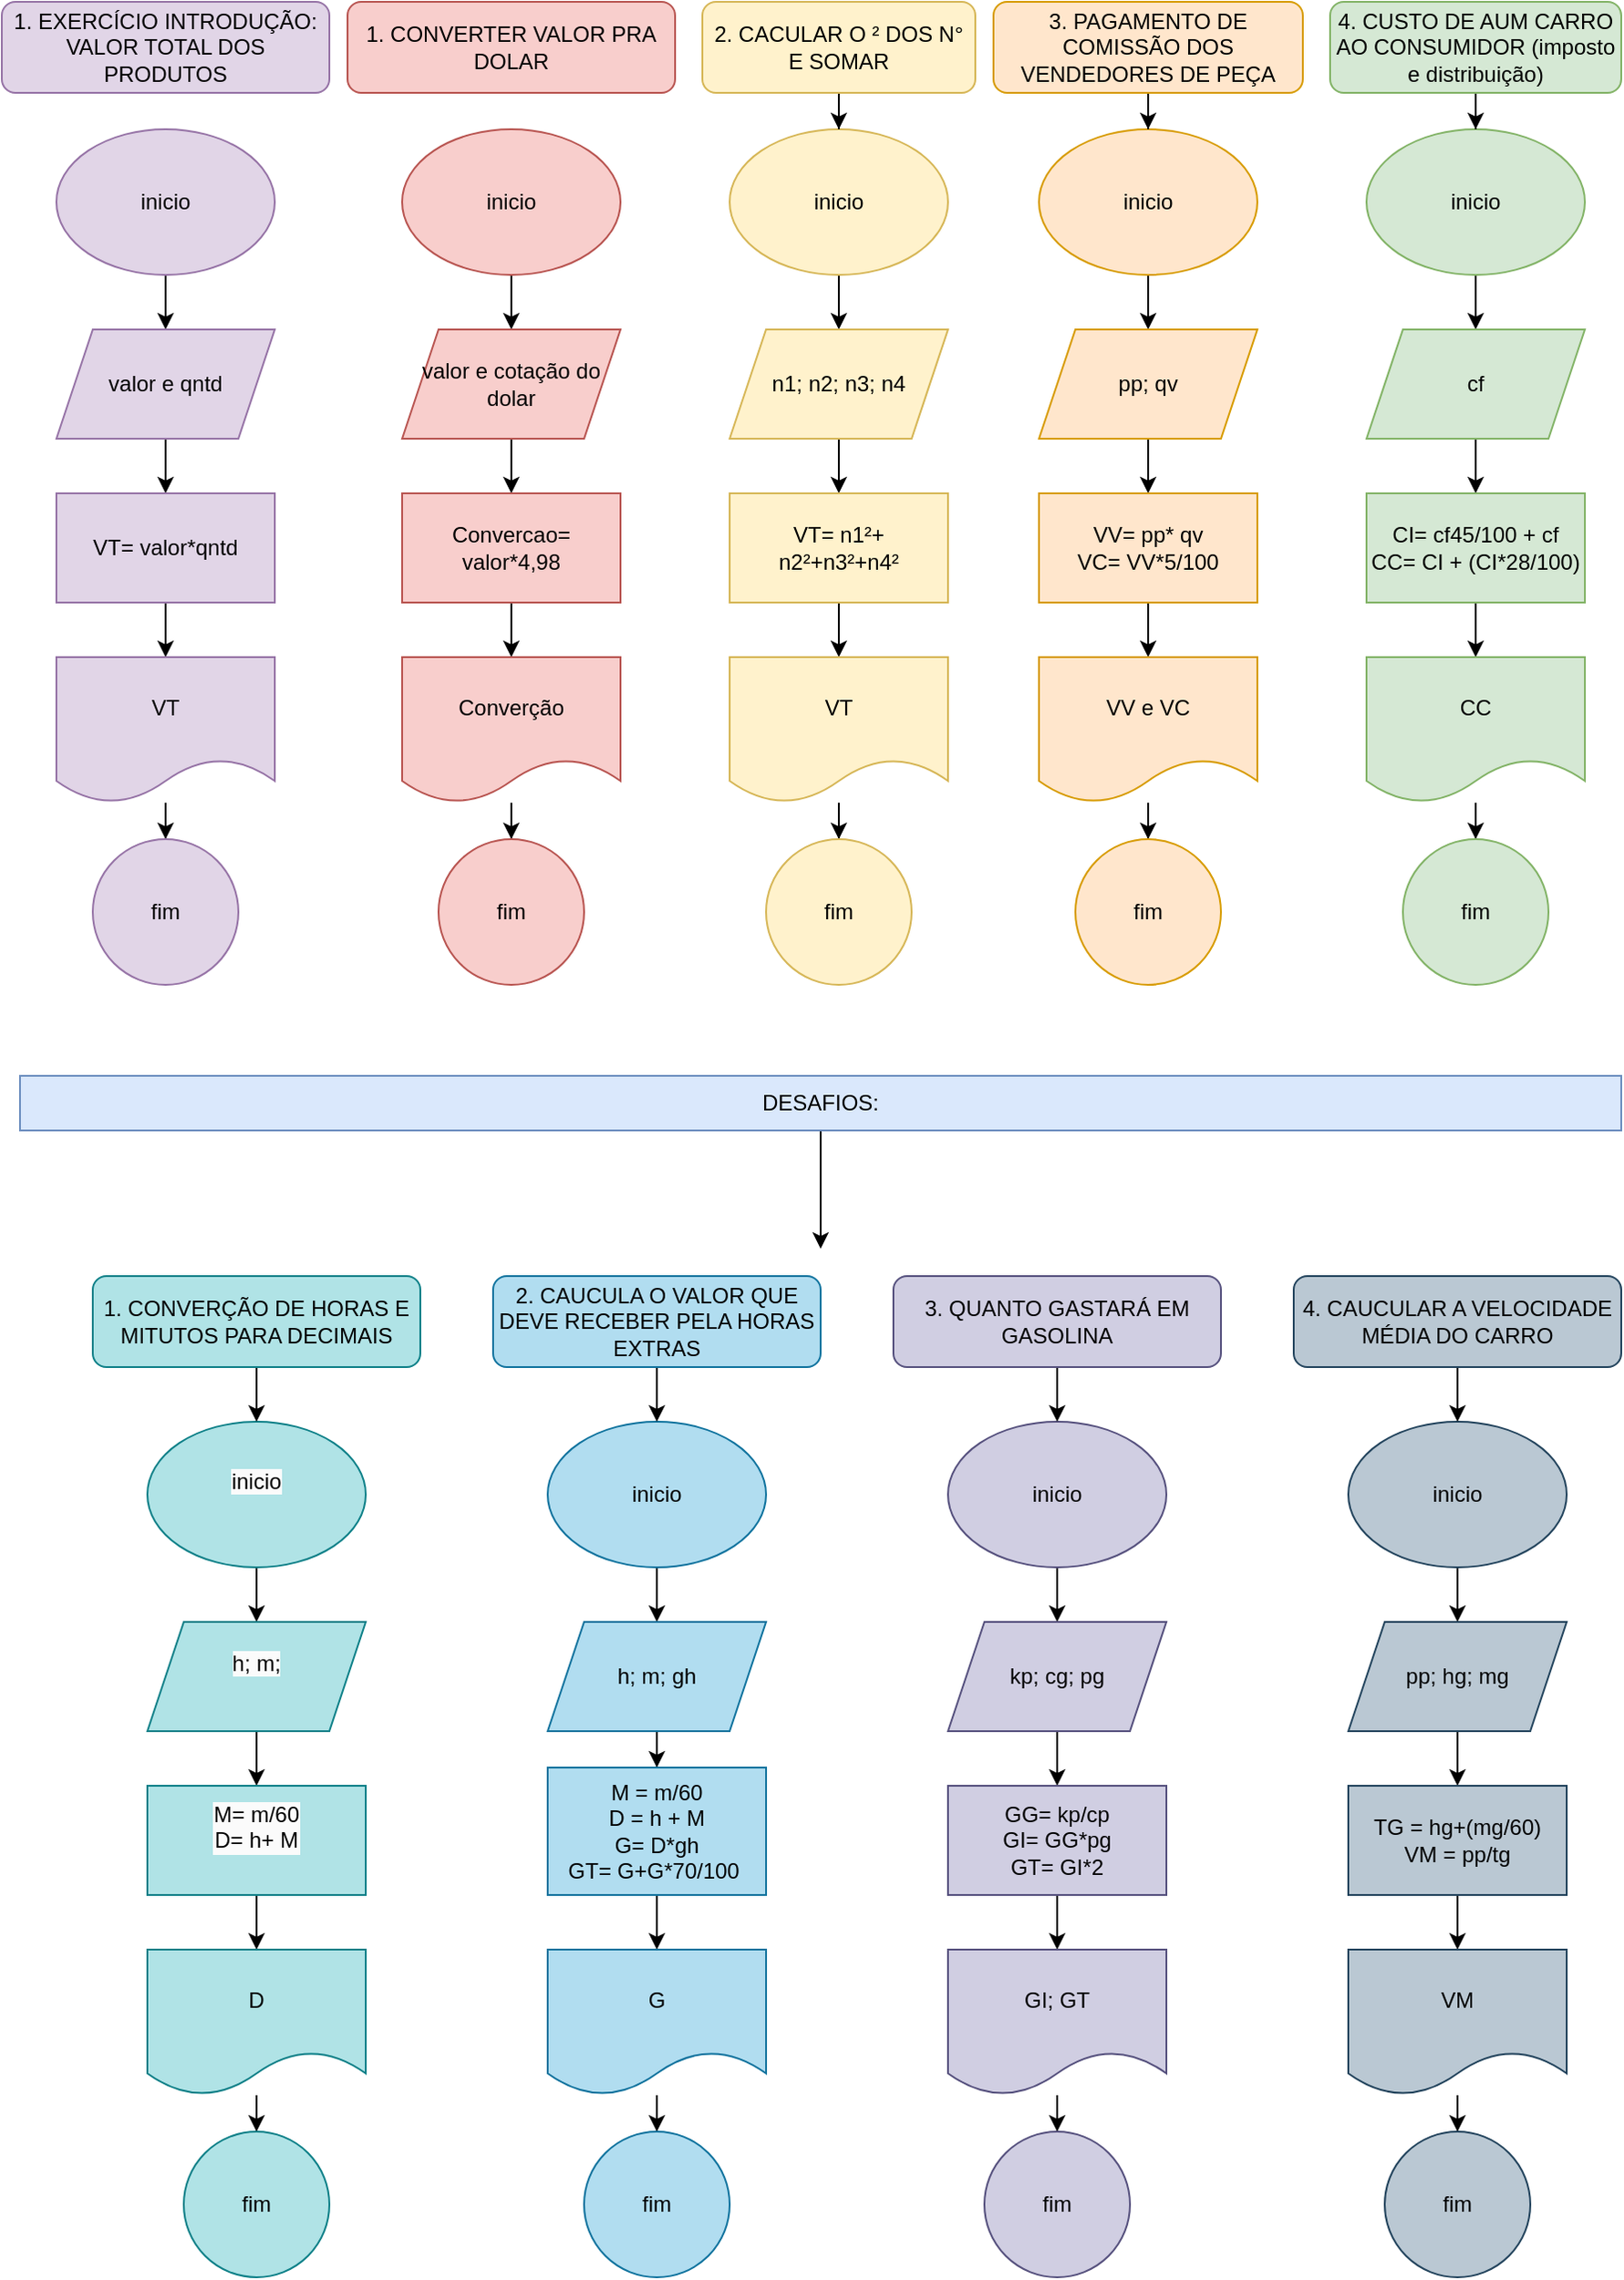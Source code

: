 <mxfile version="24.0.7" type="google">
  <diagram name="Página-1" id="Nj-HuNV6N8RTO6shMoBg">
    <mxGraphModel grid="1" page="1" gridSize="10" guides="1" tooltips="1" connect="1" arrows="1" fold="1" pageScale="1" pageWidth="827" pageHeight="1169" math="0" shadow="0">
      <root>
        <mxCell id="0" />
        <mxCell id="1" parent="0" />
        <mxCell id="3qxCGrx13xXiOVhxMpyo-7" value="" style="edgeStyle=orthogonalEdgeStyle;rounded=0;orthogonalLoop=1;jettySize=auto;html=1;" edge="1" parent="1" source="3qxCGrx13xXiOVhxMpyo-1" target="3qxCGrx13xXiOVhxMpyo-6">
          <mxGeometry relative="1" as="geometry" />
        </mxCell>
        <mxCell id="3qxCGrx13xXiOVhxMpyo-1" value="inicio" style="ellipse;whiteSpace=wrap;html=1;fillColor=#e1d5e7;strokeColor=#9673a6;" vertex="1" parent="1">
          <mxGeometry x="60" y="40" width="120" height="80" as="geometry" />
        </mxCell>
        <mxCell id="3qxCGrx13xXiOVhxMpyo-9" value="" style="edgeStyle=orthogonalEdgeStyle;rounded=0;orthogonalLoop=1;jettySize=auto;html=1;" edge="1" parent="1" source="3qxCGrx13xXiOVhxMpyo-6" target="3qxCGrx13xXiOVhxMpyo-8">
          <mxGeometry relative="1" as="geometry" />
        </mxCell>
        <mxCell id="3qxCGrx13xXiOVhxMpyo-6" value="valor e qntd" style="shape=parallelogram;perimeter=parallelogramPerimeter;whiteSpace=wrap;html=1;fixedSize=1;fillColor=#e1d5e7;strokeColor=#9673a6;" vertex="1" parent="1">
          <mxGeometry x="60" y="150" width="120" height="60" as="geometry" />
        </mxCell>
        <mxCell id="3qxCGrx13xXiOVhxMpyo-11" value="" style="edgeStyle=orthogonalEdgeStyle;rounded=0;orthogonalLoop=1;jettySize=auto;html=1;" edge="1" parent="1" source="3qxCGrx13xXiOVhxMpyo-8" target="3qxCGrx13xXiOVhxMpyo-10">
          <mxGeometry relative="1" as="geometry" />
        </mxCell>
        <mxCell id="3qxCGrx13xXiOVhxMpyo-8" value="VT= valor*qntd" style="whiteSpace=wrap;html=1;fillColor=#e1d5e7;strokeColor=#9673a6;" vertex="1" parent="1">
          <mxGeometry x="60" y="240" width="120" height="60" as="geometry" />
        </mxCell>
        <mxCell id="3qxCGrx13xXiOVhxMpyo-14" value="" style="edgeStyle=orthogonalEdgeStyle;rounded=0;orthogonalLoop=1;jettySize=auto;html=1;" edge="1" parent="1" source="3qxCGrx13xXiOVhxMpyo-10" target="3qxCGrx13xXiOVhxMpyo-13">
          <mxGeometry relative="1" as="geometry" />
        </mxCell>
        <mxCell id="3qxCGrx13xXiOVhxMpyo-10" value="VT" style="shape=document;whiteSpace=wrap;html=1;boundedLbl=1;fillColor=#e1d5e7;strokeColor=#9673a6;" vertex="1" parent="1">
          <mxGeometry x="60" y="330" width="120" height="80" as="geometry" />
        </mxCell>
        <mxCell id="3qxCGrx13xXiOVhxMpyo-13" value="fim" style="ellipse;whiteSpace=wrap;html=1;fillColor=#e1d5e7;strokeColor=#9673a6;" vertex="1" parent="1">
          <mxGeometry x="80" y="430" width="80" height="80" as="geometry" />
        </mxCell>
        <mxCell id="3qxCGrx13xXiOVhxMpyo-17" value="" style="edgeStyle=orthogonalEdgeStyle;rounded=0;orthogonalLoop=1;jettySize=auto;html=1;" edge="1" parent="1" source="3qxCGrx13xXiOVhxMpyo-15" target="3qxCGrx13xXiOVhxMpyo-16">
          <mxGeometry relative="1" as="geometry" />
        </mxCell>
        <mxCell id="3qxCGrx13xXiOVhxMpyo-15" value="inicio" style="ellipse;whiteSpace=wrap;html=1;fillColor=#f8cecc;strokeColor=#b85450;" vertex="1" parent="1">
          <mxGeometry x="250" y="40" width="120" height="80" as="geometry" />
        </mxCell>
        <mxCell id="3qxCGrx13xXiOVhxMpyo-19" value="" style="edgeStyle=orthogonalEdgeStyle;rounded=0;orthogonalLoop=1;jettySize=auto;html=1;" edge="1" parent="1" source="3qxCGrx13xXiOVhxMpyo-16" target="3qxCGrx13xXiOVhxMpyo-18">
          <mxGeometry relative="1" as="geometry" />
        </mxCell>
        <mxCell id="3qxCGrx13xXiOVhxMpyo-16" value="valor e cotação do dolar" style="shape=parallelogram;perimeter=parallelogramPerimeter;whiteSpace=wrap;html=1;fixedSize=1;fillColor=#f8cecc;strokeColor=#b85450;" vertex="1" parent="1">
          <mxGeometry x="250" y="150" width="120" height="60" as="geometry" />
        </mxCell>
        <mxCell id="3qxCGrx13xXiOVhxMpyo-21" value="" style="edgeStyle=orthogonalEdgeStyle;rounded=0;orthogonalLoop=1;jettySize=auto;html=1;" edge="1" parent="1" source="3qxCGrx13xXiOVhxMpyo-18" target="3qxCGrx13xXiOVhxMpyo-20">
          <mxGeometry relative="1" as="geometry" />
        </mxCell>
        <mxCell id="3qxCGrx13xXiOVhxMpyo-18" value="Convercao= valor*4,98" style="whiteSpace=wrap;html=1;fillColor=#f8cecc;strokeColor=#b85450;" vertex="1" parent="1">
          <mxGeometry x="250" y="240" width="120" height="60" as="geometry" />
        </mxCell>
        <mxCell id="3qxCGrx13xXiOVhxMpyo-23" value="" style="edgeStyle=orthogonalEdgeStyle;rounded=0;orthogonalLoop=1;jettySize=auto;html=1;" edge="1" parent="1" source="3qxCGrx13xXiOVhxMpyo-20" target="3qxCGrx13xXiOVhxMpyo-22">
          <mxGeometry relative="1" as="geometry" />
        </mxCell>
        <mxCell id="3qxCGrx13xXiOVhxMpyo-20" value="Converção" style="shape=document;whiteSpace=wrap;html=1;boundedLbl=1;fillColor=#f8cecc;strokeColor=#b85450;" vertex="1" parent="1">
          <mxGeometry x="250" y="330" width="120" height="80" as="geometry" />
        </mxCell>
        <mxCell id="3qxCGrx13xXiOVhxMpyo-22" value="fim" style="ellipse;whiteSpace=wrap;html=1;fillColor=#f8cecc;strokeColor=#b85450;" vertex="1" parent="1">
          <mxGeometry x="270" y="430" width="80" height="80" as="geometry" />
        </mxCell>
        <mxCell id="3qxCGrx13xXiOVhxMpyo-24" value="1. CONVERTER VALOR PRA DOLAR" style="rounded=1;whiteSpace=wrap;html=1;fillColor=#f8cecc;strokeColor=#b85450;" vertex="1" parent="1">
          <mxGeometry x="220" y="-30" width="180" height="50" as="geometry" />
        </mxCell>
        <mxCell id="3qxCGrx13xXiOVhxMpyo-25" value="1. EXERCÍCIO INTRODUÇÃO: VALOR TOTAL DOS PRODUTOS" style="rounded=1;whiteSpace=wrap;html=1;fillColor=#e1d5e7;strokeColor=#9673a6;" vertex="1" parent="1">
          <mxGeometry x="30" y="-30" width="180" height="50" as="geometry" />
        </mxCell>
        <mxCell id="3qxCGrx13xXiOVhxMpyo-28" value="" style="edgeStyle=orthogonalEdgeStyle;rounded=0;orthogonalLoop=1;jettySize=auto;html=1;" edge="1" parent="1" source="3qxCGrx13xXiOVhxMpyo-26" target="3qxCGrx13xXiOVhxMpyo-27">
          <mxGeometry relative="1" as="geometry" />
        </mxCell>
        <mxCell id="3qxCGrx13xXiOVhxMpyo-26" value="inicio" style="ellipse;whiteSpace=wrap;html=1;fillColor=#fff2cc;strokeColor=#d6b656;" vertex="1" parent="1">
          <mxGeometry x="430" y="40" width="120" height="80" as="geometry" />
        </mxCell>
        <mxCell id="3qxCGrx13xXiOVhxMpyo-30" value="" style="edgeStyle=orthogonalEdgeStyle;rounded=0;orthogonalLoop=1;jettySize=auto;html=1;" edge="1" parent="1" source="3qxCGrx13xXiOVhxMpyo-27" target="3qxCGrx13xXiOVhxMpyo-29">
          <mxGeometry relative="1" as="geometry" />
        </mxCell>
        <mxCell id="3qxCGrx13xXiOVhxMpyo-27" value="n1; n2; n3; n4" style="shape=parallelogram;perimeter=parallelogramPerimeter;whiteSpace=wrap;html=1;fixedSize=1;fillColor=#fff2cc;strokeColor=#d6b656;" vertex="1" parent="1">
          <mxGeometry x="430" y="150" width="120" height="60" as="geometry" />
        </mxCell>
        <mxCell id="3qxCGrx13xXiOVhxMpyo-32" value="" style="edgeStyle=orthogonalEdgeStyle;rounded=0;orthogonalLoop=1;jettySize=auto;html=1;" edge="1" parent="1" source="3qxCGrx13xXiOVhxMpyo-29" target="3qxCGrx13xXiOVhxMpyo-31">
          <mxGeometry relative="1" as="geometry" />
        </mxCell>
        <mxCell id="3qxCGrx13xXiOVhxMpyo-29" value="VT= n1²+ n2²+n3²+n4²" style="whiteSpace=wrap;html=1;fillColor=#fff2cc;strokeColor=#d6b656;" vertex="1" parent="1">
          <mxGeometry x="430" y="240" width="120" height="60" as="geometry" />
        </mxCell>
        <mxCell id="3qxCGrx13xXiOVhxMpyo-34" value="" style="edgeStyle=orthogonalEdgeStyle;rounded=0;orthogonalLoop=1;jettySize=auto;html=1;" edge="1" parent="1" source="3qxCGrx13xXiOVhxMpyo-31" target="3qxCGrx13xXiOVhxMpyo-33">
          <mxGeometry relative="1" as="geometry" />
        </mxCell>
        <mxCell id="3qxCGrx13xXiOVhxMpyo-31" value="VT" style="shape=document;whiteSpace=wrap;html=1;boundedLbl=1;fillColor=#fff2cc;strokeColor=#d6b656;" vertex="1" parent="1">
          <mxGeometry x="430" y="330" width="120" height="80" as="geometry" />
        </mxCell>
        <mxCell id="3qxCGrx13xXiOVhxMpyo-33" value="fim" style="ellipse;whiteSpace=wrap;html=1;fillColor=#fff2cc;strokeColor=#d6b656;" vertex="1" parent="1">
          <mxGeometry x="450" y="430" width="80" height="80" as="geometry" />
        </mxCell>
        <mxCell id="hbSW4jZipxK1j345XLkI-53" value="" style="edgeStyle=orthogonalEdgeStyle;rounded=0;orthogonalLoop=1;jettySize=auto;html=1;" edge="1" parent="1" source="3qxCGrx13xXiOVhxMpyo-37" target="3qxCGrx13xXiOVhxMpyo-26">
          <mxGeometry relative="1" as="geometry" />
        </mxCell>
        <mxCell id="3qxCGrx13xXiOVhxMpyo-37" value="2. CACULAR O ² DOS N° E SOMAR" style="rounded=1;whiteSpace=wrap;html=1;fillColor=#fff2cc;strokeColor=#d6b656;" vertex="1" parent="1">
          <mxGeometry x="415" y="-30" width="150" height="50" as="geometry" />
        </mxCell>
        <mxCell id="hbSW4jZipxK1j345XLkI-56" value="" style="edgeStyle=orthogonalEdgeStyle;rounded=0;orthogonalLoop=1;jettySize=auto;html=1;" edge="1" parent="1" source="hbSW4jZipxK1j345XLkI-4" target="hbSW4jZipxK1j345XLkI-6">
          <mxGeometry relative="1" as="geometry" />
        </mxCell>
        <mxCell id="hbSW4jZipxK1j345XLkI-4" value="inicio" style="ellipse;whiteSpace=wrap;html=1;fillColor=#ffe6cc;strokeColor=#d79b00;" vertex="1" parent="1">
          <mxGeometry x="600" y="40" width="120" height="80" as="geometry" />
        </mxCell>
        <mxCell id="hbSW4jZipxK1j345XLkI-54" value="" style="edgeStyle=orthogonalEdgeStyle;rounded=0;orthogonalLoop=1;jettySize=auto;html=1;" edge="1" parent="1" source="hbSW4jZipxK1j345XLkI-5" target="hbSW4jZipxK1j345XLkI-7">
          <mxGeometry relative="1" as="geometry" />
        </mxCell>
        <mxCell id="hbSW4jZipxK1j345XLkI-5" value="inicio" style="ellipse;whiteSpace=wrap;html=1;fillColor=#d5e8d4;strokeColor=#82b366;" vertex="1" parent="1">
          <mxGeometry x="780" y="40" width="120" height="80" as="geometry" />
        </mxCell>
        <mxCell id="hbSW4jZipxK1j345XLkI-57" value="" style="edgeStyle=orthogonalEdgeStyle;rounded=0;orthogonalLoop=1;jettySize=auto;html=1;" edge="1" parent="1" source="hbSW4jZipxK1j345XLkI-6" target="hbSW4jZipxK1j345XLkI-9">
          <mxGeometry relative="1" as="geometry" />
        </mxCell>
        <mxCell id="hbSW4jZipxK1j345XLkI-6" value="pp; qv" style="shape=parallelogram;perimeter=parallelogramPerimeter;whiteSpace=wrap;html=1;fixedSize=1;fillColor=#ffe6cc;strokeColor=#d79b00;" vertex="1" parent="1">
          <mxGeometry x="600" y="150" width="120" height="60" as="geometry" />
        </mxCell>
        <mxCell id="hbSW4jZipxK1j345XLkI-62" value="" style="edgeStyle=orthogonalEdgeStyle;rounded=0;orthogonalLoop=1;jettySize=auto;html=1;" edge="1" parent="1" source="hbSW4jZipxK1j345XLkI-7" target="hbSW4jZipxK1j345XLkI-8">
          <mxGeometry relative="1" as="geometry" />
        </mxCell>
        <mxCell id="hbSW4jZipxK1j345XLkI-7" value="cf" style="shape=parallelogram;perimeter=parallelogramPerimeter;whiteSpace=wrap;html=1;fixedSize=1;fillColor=#d5e8d4;strokeColor=#82b366;" vertex="1" parent="1">
          <mxGeometry x="780" y="150" width="120" height="60" as="geometry" />
        </mxCell>
        <mxCell id="hbSW4jZipxK1j345XLkI-61" value="" style="edgeStyle=orthogonalEdgeStyle;rounded=0;orthogonalLoop=1;jettySize=auto;html=1;" edge="1" parent="1" source="hbSW4jZipxK1j345XLkI-8" target="hbSW4jZipxK1j345XLkI-10">
          <mxGeometry relative="1" as="geometry" />
        </mxCell>
        <mxCell id="hbSW4jZipxK1j345XLkI-8" value="CI= cf45/100 + cf&lt;div&gt;CC= CI + (CI*28/100)&lt;/div&gt;" style="whiteSpace=wrap;html=1;fillColor=#d5e8d4;strokeColor=#82b366;" vertex="1" parent="1">
          <mxGeometry x="780" y="240" width="120" height="60" as="geometry" />
        </mxCell>
        <mxCell id="hbSW4jZipxK1j345XLkI-58" value="" style="edgeStyle=orthogonalEdgeStyle;rounded=0;orthogonalLoop=1;jettySize=auto;html=1;" edge="1" parent="1" source="hbSW4jZipxK1j345XLkI-9" target="hbSW4jZipxK1j345XLkI-11">
          <mxGeometry relative="1" as="geometry" />
        </mxCell>
        <mxCell id="hbSW4jZipxK1j345XLkI-9" value="VV= pp* qv&lt;div&gt;VC= VV*5/100&lt;/div&gt;" style="whiteSpace=wrap;html=1;fillColor=#ffe6cc;strokeColor=#d79b00;" vertex="1" parent="1">
          <mxGeometry x="600" y="240" width="120" height="60" as="geometry" />
        </mxCell>
        <mxCell id="hbSW4jZipxK1j345XLkI-60" value="" style="edgeStyle=orthogonalEdgeStyle;rounded=0;orthogonalLoop=1;jettySize=auto;html=1;" edge="1" parent="1" source="hbSW4jZipxK1j345XLkI-10" target="hbSW4jZipxK1j345XLkI-12">
          <mxGeometry relative="1" as="geometry" />
        </mxCell>
        <mxCell id="hbSW4jZipxK1j345XLkI-10" value="CC" style="shape=document;whiteSpace=wrap;html=1;boundedLbl=1;fillColor=#d5e8d4;strokeColor=#82b366;" vertex="1" parent="1">
          <mxGeometry x="780" y="330" width="120" height="80" as="geometry" />
        </mxCell>
        <mxCell id="hbSW4jZipxK1j345XLkI-59" value="" style="edgeStyle=orthogonalEdgeStyle;rounded=0;orthogonalLoop=1;jettySize=auto;html=1;" edge="1" parent="1" source="hbSW4jZipxK1j345XLkI-11" target="hbSW4jZipxK1j345XLkI-13">
          <mxGeometry relative="1" as="geometry" />
        </mxCell>
        <mxCell id="hbSW4jZipxK1j345XLkI-11" value="VV e VC" style="shape=document;whiteSpace=wrap;html=1;boundedLbl=1;fillColor=#ffe6cc;strokeColor=#d79b00;" vertex="1" parent="1">
          <mxGeometry x="600" y="330" width="120" height="80" as="geometry" />
        </mxCell>
        <mxCell id="hbSW4jZipxK1j345XLkI-12" value="fim" style="ellipse;whiteSpace=wrap;html=1;fillColor=#d5e8d4;strokeColor=#82b366;" vertex="1" parent="1">
          <mxGeometry x="800" y="430" width="80" height="80" as="geometry" />
        </mxCell>
        <mxCell id="hbSW4jZipxK1j345XLkI-13" value="fim" style="ellipse;whiteSpace=wrap;html=1;fillColor=#ffe6cc;strokeColor=#d79b00;" vertex="1" parent="1">
          <mxGeometry x="620" y="430" width="80" height="80" as="geometry" />
        </mxCell>
        <mxCell id="hbSW4jZipxK1j345XLkI-55" value="" style="edgeStyle=orthogonalEdgeStyle;rounded=0;orthogonalLoop=1;jettySize=auto;html=1;" edge="1" parent="1" source="hbSW4jZipxK1j345XLkI-14" target="hbSW4jZipxK1j345XLkI-5">
          <mxGeometry relative="1" as="geometry" />
        </mxCell>
        <mxCell id="hbSW4jZipxK1j345XLkI-14" value="4. CUSTO DE AUM CARRO AO CONSUMIDOR (imposto e distribuição)" style="rounded=1;whiteSpace=wrap;html=1;fillColor=#d5e8d4;strokeColor=#82b366;" vertex="1" parent="1">
          <mxGeometry x="760" y="-30" width="160" height="50" as="geometry" />
        </mxCell>
        <mxCell id="hbSW4jZipxK1j345XLkI-63" value="" style="edgeStyle=orthogonalEdgeStyle;rounded=0;orthogonalLoop=1;jettySize=auto;html=1;" edge="1" parent="1" source="hbSW4jZipxK1j345XLkI-15" target="hbSW4jZipxK1j345XLkI-4">
          <mxGeometry relative="1" as="geometry" />
        </mxCell>
        <mxCell id="hbSW4jZipxK1j345XLkI-15" value="3. PAGAMENTO DE COMISSÃO DOS VENDEDORES DE PEÇA" style="rounded=1;whiteSpace=wrap;html=1;fillColor=#ffe6cc;strokeColor=#d79b00;" vertex="1" parent="1">
          <mxGeometry x="575" y="-30" width="170" height="50" as="geometry" />
        </mxCell>
        <mxCell id="hbSW4jZipxK1j345XLkI-20" value="" style="edgeStyle=orthogonalEdgeStyle;rounded=0;orthogonalLoop=1;jettySize=auto;html=1;" edge="1" parent="1" source="hbSW4jZipxK1j345XLkI-17">
          <mxGeometry relative="1" as="geometry">
            <mxPoint x="480" y="655" as="targetPoint" />
          </mxGeometry>
        </mxCell>
        <mxCell id="hbSW4jZipxK1j345XLkI-17" value="DESAFIOS:" style="rounded=0;whiteSpace=wrap;html=1;fillColor=#dae8fc;strokeColor=#6c8ebf;" vertex="1" parent="1">
          <mxGeometry x="40" y="560" width="880" height="30" as="geometry" />
        </mxCell>
        <mxCell id="hbSW4jZipxK1j345XLkI-64" value="" style="edgeStyle=orthogonalEdgeStyle;rounded=0;orthogonalLoop=1;jettySize=auto;html=1;" edge="1" parent="1" source="hbSW4jZipxK1j345XLkI-21" target="hbSW4jZipxK1j345XLkI-22">
          <mxGeometry relative="1" as="geometry" />
        </mxCell>
        <mxCell id="hbSW4jZipxK1j345XLkI-21" value="&#xa;&lt;span style=&quot;color: rgb(0, 0, 0); font-family: Helvetica; font-size: 12px; font-style: normal; font-variant-ligatures: normal; font-variant-caps: normal; font-weight: 400; letter-spacing: normal; orphans: 2; text-align: center; text-indent: 0px; text-transform: none; widows: 2; word-spacing: 0px; -webkit-text-stroke-width: 0px; white-space: normal; background-color: rgb(251, 251, 251); text-decoration-thickness: initial; text-decoration-style: initial; text-decoration-color: initial; display: inline !important; float: none;&quot;&gt;inicio&lt;/span&gt;&#xa;&#xa;" style="ellipse;whiteSpace=wrap;html=1;fillColor=#b0e3e6;strokeColor=#0e8088;" vertex="1" parent="1">
          <mxGeometry x="110" y="750" width="120" height="80" as="geometry" />
        </mxCell>
        <mxCell id="hbSW4jZipxK1j345XLkI-65" value="" style="edgeStyle=orthogonalEdgeStyle;rounded=0;orthogonalLoop=1;jettySize=auto;html=1;" edge="1" parent="1" source="hbSW4jZipxK1j345XLkI-22" target="hbSW4jZipxK1j345XLkI-23">
          <mxGeometry relative="1" as="geometry" />
        </mxCell>
        <mxCell id="hbSW4jZipxK1j345XLkI-22" value="&#xa;&lt;span style=&quot;color: rgb(0, 0, 0); font-family: Helvetica; font-size: 12px; font-style: normal; font-variant-ligatures: normal; font-variant-caps: normal; font-weight: 400; letter-spacing: normal; orphans: 2; text-align: center; text-indent: 0px; text-transform: none; widows: 2; word-spacing: 0px; -webkit-text-stroke-width: 0px; white-space: normal; background-color: rgb(251, 251, 251); text-decoration-thickness: initial; text-decoration-style: initial; text-decoration-color: initial; display: inline !important; float: none;&quot;&gt;h; m;&lt;/span&gt;&#xa;&#xa;" style="shape=parallelogram;perimeter=parallelogramPerimeter;whiteSpace=wrap;html=1;fixedSize=1;fillColor=#b0e3e6;strokeColor=#0e8088;" vertex="1" parent="1">
          <mxGeometry x="110" y="860" width="120" height="60" as="geometry" />
        </mxCell>
        <mxCell id="hbSW4jZipxK1j345XLkI-66" value="" style="edgeStyle=orthogonalEdgeStyle;rounded=0;orthogonalLoop=1;jettySize=auto;html=1;" edge="1" parent="1" source="hbSW4jZipxK1j345XLkI-23" target="hbSW4jZipxK1j345XLkI-24">
          <mxGeometry relative="1" as="geometry" />
        </mxCell>
        <mxCell id="hbSW4jZipxK1j345XLkI-23" value="&#xa;&lt;div style=&quot;color: rgb(0, 0, 0); font-family: Helvetica; font-size: 12px; font-style: normal; font-variant-ligatures: normal; font-variant-caps: normal; font-weight: 400; letter-spacing: normal; orphans: 2; text-align: center; text-indent: 0px; text-transform: none; widows: 2; word-spacing: 0px; -webkit-text-stroke-width: 0px; white-space: normal; background-color: rgb(251, 251, 251); text-decoration-thickness: initial; text-decoration-style: initial; text-decoration-color: initial;&quot;&gt;M= m/60&lt;/div&gt;&lt;div style=&quot;color: rgb(0, 0, 0); font-family: Helvetica; font-size: 12px; font-style: normal; font-variant-ligatures: normal; font-variant-caps: normal; font-weight: 400; letter-spacing: normal; orphans: 2; text-align: center; text-indent: 0px; text-transform: none; widows: 2; word-spacing: 0px; -webkit-text-stroke-width: 0px; white-space: normal; background-color: rgb(251, 251, 251); text-decoration-thickness: initial; text-decoration-style: initial; text-decoration-color: initial;&quot;&gt;D= h+ M&lt;/div&gt;&#xa;&#xa;" style="whiteSpace=wrap;html=1;fillColor=#b0e3e6;strokeColor=#0e8088;" vertex="1" parent="1">
          <mxGeometry x="110" y="950" width="120" height="60" as="geometry" />
        </mxCell>
        <mxCell id="hbSW4jZipxK1j345XLkI-67" value="" style="edgeStyle=orthogonalEdgeStyle;rounded=0;orthogonalLoop=1;jettySize=auto;html=1;" edge="1" parent="1" source="hbSW4jZipxK1j345XLkI-24" target="hbSW4jZipxK1j345XLkI-25">
          <mxGeometry relative="1" as="geometry" />
        </mxCell>
        <mxCell id="hbSW4jZipxK1j345XLkI-24" value="D" style="shape=document;whiteSpace=wrap;html=1;boundedLbl=1;fillColor=#b0e3e6;strokeColor=#0e8088;" vertex="1" parent="1">
          <mxGeometry x="110" y="1040" width="120" height="80" as="geometry" />
        </mxCell>
        <mxCell id="hbSW4jZipxK1j345XLkI-25" value="fim" style="ellipse;whiteSpace=wrap;html=1;fillColor=#b0e3e6;strokeColor=#0e8088;" vertex="1" parent="1">
          <mxGeometry x="130" y="1140" width="80" height="80" as="geometry" />
        </mxCell>
        <mxCell id="hbSW4jZipxK1j345XLkI-68" value="" style="edgeStyle=orthogonalEdgeStyle;rounded=0;orthogonalLoop=1;jettySize=auto;html=1;" edge="1" parent="1" source="hbSW4jZipxK1j345XLkI-26" target="hbSW4jZipxK1j345XLkI-21">
          <mxGeometry relative="1" as="geometry" />
        </mxCell>
        <mxCell id="hbSW4jZipxK1j345XLkI-26" value="1. CONVERÇÃO DE HORAS E MITUTOS PARA DECIMAIS" style="rounded=1;whiteSpace=wrap;html=1;fillColor=#b0e3e6;strokeColor=#0e8088;" vertex="1" parent="1">
          <mxGeometry x="80" y="670" width="180" height="50" as="geometry" />
        </mxCell>
        <mxCell id="oP85aZkv4gy24KYX1E_q-7" value="" style="edgeStyle=orthogonalEdgeStyle;rounded=0;orthogonalLoop=1;jettySize=auto;html=1;" edge="1" parent="1" source="hbSW4jZipxK1j345XLkI-33" target="hbSW4jZipxK1j345XLkI-34">
          <mxGeometry relative="1" as="geometry" />
        </mxCell>
        <mxCell id="hbSW4jZipxK1j345XLkI-33" value="inicio" style="ellipse;whiteSpace=wrap;html=1;fillColor=#b1ddf0;strokeColor=#10739e;" vertex="1" parent="1">
          <mxGeometry x="330" y="750" width="120" height="80" as="geometry" />
        </mxCell>
        <mxCell id="oP85aZkv4gy24KYX1E_q-8" value="" style="edgeStyle=orthogonalEdgeStyle;rounded=0;orthogonalLoop=1;jettySize=auto;html=1;" edge="1" parent="1" source="hbSW4jZipxK1j345XLkI-34" target="hbSW4jZipxK1j345XLkI-35">
          <mxGeometry relative="1" as="geometry" />
        </mxCell>
        <mxCell id="hbSW4jZipxK1j345XLkI-34" value="h; m; gh" style="shape=parallelogram;perimeter=parallelogramPerimeter;whiteSpace=wrap;html=1;fixedSize=1;fillColor=#b1ddf0;strokeColor=#10739e;" vertex="1" parent="1">
          <mxGeometry x="330" y="860" width="120" height="60" as="geometry" />
        </mxCell>
        <mxCell id="oP85aZkv4gy24KYX1E_q-9" value="" style="edgeStyle=orthogonalEdgeStyle;rounded=0;orthogonalLoop=1;jettySize=auto;html=1;" edge="1" parent="1" source="hbSW4jZipxK1j345XLkI-35" target="hbSW4jZipxK1j345XLkI-51">
          <mxGeometry relative="1" as="geometry" />
        </mxCell>
        <mxCell id="hbSW4jZipxK1j345XLkI-35" value="&lt;div style=&quot;&quot;&gt;&lt;span style=&quot;background-color: initial;&quot;&gt;M = m/60&lt;/span&gt;&lt;/div&gt;&lt;div style=&quot;&quot;&gt;D = h + M&lt;/div&gt;&lt;div style=&quot;&quot;&gt;G= D*gh&lt;/div&gt;&lt;div style=&quot;&quot;&gt;GT= G+G*70/100&lt;span style=&quot;background-color: initial;&quot;&gt;&amp;nbsp;&lt;/span&gt;&lt;/div&gt;" style="whiteSpace=wrap;html=1;fillColor=#b1ddf0;strokeColor=#10739e;align=center;" vertex="1" parent="1">
          <mxGeometry x="330" y="940" width="120" height="70" as="geometry" />
        </mxCell>
        <mxCell id="oP85aZkv4gy24KYX1E_q-6" value="" style="edgeStyle=orthogonalEdgeStyle;rounded=0;orthogonalLoop=1;jettySize=auto;html=1;" edge="1" parent="1" source="hbSW4jZipxK1j345XLkI-38" target="hbSW4jZipxK1j345XLkI-33">
          <mxGeometry relative="1" as="geometry" />
        </mxCell>
        <mxCell id="hbSW4jZipxK1j345XLkI-38" value="2. CAUCULA O VALOR QUE DEVE RECEBER PELA HORAS EXTRAS" style="rounded=1;whiteSpace=wrap;html=1;fillColor=#b1ddf0;strokeColor=#10739e;" vertex="1" parent="1">
          <mxGeometry x="300" y="670" width="180" height="50" as="geometry" />
        </mxCell>
        <mxCell id="oP85aZkv4gy24KYX1E_q-12" value="" style="edgeStyle=orthogonalEdgeStyle;rounded=0;orthogonalLoop=1;jettySize=auto;html=1;" edge="1" parent="1" source="hbSW4jZipxK1j345XLkI-39" target="hbSW4jZipxK1j345XLkI-40">
          <mxGeometry relative="1" as="geometry" />
        </mxCell>
        <mxCell id="hbSW4jZipxK1j345XLkI-39" value="inicio" style="ellipse;whiteSpace=wrap;html=1;fillColor=#d0cee2;strokeColor=#56517e;" vertex="1" parent="1">
          <mxGeometry x="550" y="750" width="120" height="80" as="geometry" />
        </mxCell>
        <mxCell id="oP85aZkv4gy24KYX1E_q-13" value="" style="edgeStyle=orthogonalEdgeStyle;rounded=0;orthogonalLoop=1;jettySize=auto;html=1;" edge="1" parent="1" source="hbSW4jZipxK1j345XLkI-40" target="hbSW4jZipxK1j345XLkI-41">
          <mxGeometry relative="1" as="geometry" />
        </mxCell>
        <mxCell id="hbSW4jZipxK1j345XLkI-40" value="kp; cg; pg" style="shape=parallelogram;perimeter=parallelogramPerimeter;whiteSpace=wrap;html=1;fixedSize=1;fillColor=#d0cee2;strokeColor=#56517e;" vertex="1" parent="1">
          <mxGeometry x="550" y="860" width="120" height="60" as="geometry" />
        </mxCell>
        <mxCell id="oP85aZkv4gy24KYX1E_q-14" value="" style="edgeStyle=orthogonalEdgeStyle;rounded=0;orthogonalLoop=1;jettySize=auto;html=1;" edge="1" parent="1" source="hbSW4jZipxK1j345XLkI-41" target="hbSW4jZipxK1j345XLkI-42">
          <mxGeometry relative="1" as="geometry" />
        </mxCell>
        <mxCell id="hbSW4jZipxK1j345XLkI-41" value="GG= kp/cp&lt;div&gt;GI= GG*pg&lt;/div&gt;&lt;div&gt;GT= GI*2&lt;/div&gt;" style="whiteSpace=wrap;html=1;fillColor=#d0cee2;strokeColor=#56517e;" vertex="1" parent="1">
          <mxGeometry x="550" y="950" width="120" height="60" as="geometry" />
        </mxCell>
        <mxCell id="oP85aZkv4gy24KYX1E_q-15" value="" style="edgeStyle=orthogonalEdgeStyle;rounded=0;orthogonalLoop=1;jettySize=auto;html=1;" edge="1" parent="1" source="hbSW4jZipxK1j345XLkI-42" target="hbSW4jZipxK1j345XLkI-43">
          <mxGeometry relative="1" as="geometry" />
        </mxCell>
        <mxCell id="hbSW4jZipxK1j345XLkI-42" value="GI; GT" style="shape=document;whiteSpace=wrap;html=1;boundedLbl=1;fillColor=#d0cee2;strokeColor=#56517e;" vertex="1" parent="1">
          <mxGeometry x="550" y="1040" width="120" height="80" as="geometry" />
        </mxCell>
        <mxCell id="hbSW4jZipxK1j345XLkI-43" value="fim" style="ellipse;whiteSpace=wrap;html=1;fillColor=#d0cee2;strokeColor=#56517e;" vertex="1" parent="1">
          <mxGeometry x="570" y="1140" width="80" height="80" as="geometry" />
        </mxCell>
        <mxCell id="oP85aZkv4gy24KYX1E_q-11" value="" style="edgeStyle=orthogonalEdgeStyle;rounded=0;orthogonalLoop=1;jettySize=auto;html=1;" edge="1" parent="1" source="hbSW4jZipxK1j345XLkI-44" target="hbSW4jZipxK1j345XLkI-39">
          <mxGeometry relative="1" as="geometry" />
        </mxCell>
        <mxCell id="hbSW4jZipxK1j345XLkI-44" value="3. QUANTO GASTARÁ EM GASOLINA" style="rounded=1;whiteSpace=wrap;html=1;fillColor=#d0cee2;strokeColor=#56517e;" vertex="1" parent="1">
          <mxGeometry x="520" y="670" width="180" height="50" as="geometry" />
        </mxCell>
        <mxCell id="oP85aZkv4gy24KYX1E_q-17" value="" style="edgeStyle=orthogonalEdgeStyle;rounded=0;orthogonalLoop=1;jettySize=auto;html=1;" edge="1" parent="1" source="hbSW4jZipxK1j345XLkI-45" target="hbSW4jZipxK1j345XLkI-46">
          <mxGeometry relative="1" as="geometry" />
        </mxCell>
        <mxCell id="hbSW4jZipxK1j345XLkI-45" value="inicio" style="ellipse;whiteSpace=wrap;html=1;fillColor=#bac8d3;strokeColor=#23445d;" vertex="1" parent="1">
          <mxGeometry x="770" y="750" width="120" height="80" as="geometry" />
        </mxCell>
        <mxCell id="oP85aZkv4gy24KYX1E_q-18" value="" style="edgeStyle=orthogonalEdgeStyle;rounded=0;orthogonalLoop=1;jettySize=auto;html=1;" edge="1" parent="1" source="hbSW4jZipxK1j345XLkI-46" target="hbSW4jZipxK1j345XLkI-47">
          <mxGeometry relative="1" as="geometry" />
        </mxCell>
        <mxCell id="hbSW4jZipxK1j345XLkI-46" value="pp; hg; mg" style="shape=parallelogram;perimeter=parallelogramPerimeter;whiteSpace=wrap;html=1;fixedSize=1;fillColor=#bac8d3;strokeColor=#23445d;" vertex="1" parent="1">
          <mxGeometry x="770" y="860" width="120" height="60" as="geometry" />
        </mxCell>
        <mxCell id="oP85aZkv4gy24KYX1E_q-19" value="" style="edgeStyle=orthogonalEdgeStyle;rounded=0;orthogonalLoop=1;jettySize=auto;html=1;" edge="1" parent="1" source="hbSW4jZipxK1j345XLkI-47" target="hbSW4jZipxK1j345XLkI-48">
          <mxGeometry relative="1" as="geometry" />
        </mxCell>
        <mxCell id="hbSW4jZipxK1j345XLkI-47" value="TG = hg+(mg/60)&lt;div&gt;VM = pp/tg&lt;/div&gt;" style="whiteSpace=wrap;html=1;fillColor=#bac8d3;strokeColor=#23445d;" vertex="1" parent="1">
          <mxGeometry x="770" y="950" width="120" height="60" as="geometry" />
        </mxCell>
        <mxCell id="oP85aZkv4gy24KYX1E_q-20" value="" style="edgeStyle=orthogonalEdgeStyle;rounded=0;orthogonalLoop=1;jettySize=auto;html=1;" edge="1" parent="1" source="hbSW4jZipxK1j345XLkI-48" target="hbSW4jZipxK1j345XLkI-49">
          <mxGeometry relative="1" as="geometry" />
        </mxCell>
        <mxCell id="hbSW4jZipxK1j345XLkI-48" value="VM" style="shape=document;whiteSpace=wrap;html=1;boundedLbl=1;fillColor=#bac8d3;strokeColor=#23445d;" vertex="1" parent="1">
          <mxGeometry x="770" y="1040" width="120" height="80" as="geometry" />
        </mxCell>
        <mxCell id="hbSW4jZipxK1j345XLkI-49" value="fim" style="ellipse;whiteSpace=wrap;html=1;fillColor=#bac8d3;strokeColor=#23445d;" vertex="1" parent="1">
          <mxGeometry x="790" y="1140" width="80" height="80" as="geometry" />
        </mxCell>
        <mxCell id="oP85aZkv4gy24KYX1E_q-16" value="" style="edgeStyle=orthogonalEdgeStyle;rounded=0;orthogonalLoop=1;jettySize=auto;html=1;" edge="1" parent="1" source="hbSW4jZipxK1j345XLkI-50" target="hbSW4jZipxK1j345XLkI-45">
          <mxGeometry relative="1" as="geometry" />
        </mxCell>
        <mxCell id="hbSW4jZipxK1j345XLkI-50" value="4. CAUCULAR A VELOCIDADE MÉDIA DO CARRO" style="rounded=1;whiteSpace=wrap;html=1;fillColor=#bac8d3;strokeColor=#23445d;" vertex="1" parent="1">
          <mxGeometry x="740" y="670" width="180" height="50" as="geometry" />
        </mxCell>
        <mxCell id="oP85aZkv4gy24KYX1E_q-10" value="" style="edgeStyle=orthogonalEdgeStyle;rounded=0;orthogonalLoop=1;jettySize=auto;html=1;" edge="1" parent="1" source="hbSW4jZipxK1j345XLkI-51" target="hbSW4jZipxK1j345XLkI-52">
          <mxGeometry relative="1" as="geometry" />
        </mxCell>
        <mxCell id="hbSW4jZipxK1j345XLkI-51" value="G" style="shape=document;whiteSpace=wrap;html=1;boundedLbl=1;fillColor=#b1ddf0;strokeColor=#10739e;" vertex="1" parent="1">
          <mxGeometry x="330" y="1040" width="120" height="80" as="geometry" />
        </mxCell>
        <mxCell id="hbSW4jZipxK1j345XLkI-52" value="fim" style="ellipse;whiteSpace=wrap;html=1;fillColor=#b1ddf0;strokeColor=#10739e;" vertex="1" parent="1">
          <mxGeometry x="350" y="1140" width="80" height="80" as="geometry" />
        </mxCell>
      </root>
    </mxGraphModel>
  </diagram>
</mxfile>
